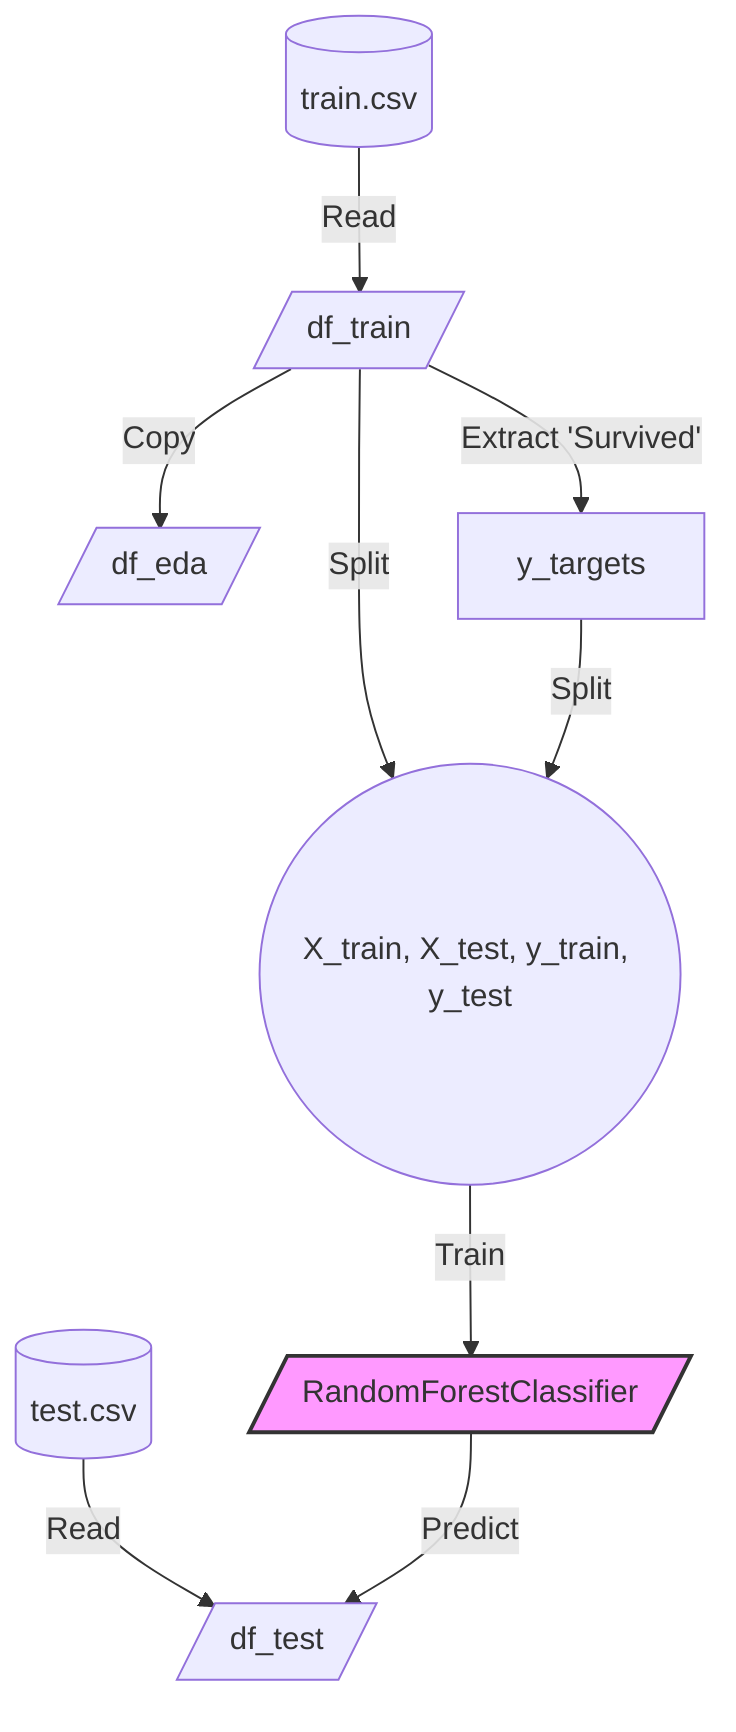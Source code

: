 flowchart TD
    ds1[("train.csv")] -->|Read| df_train
    ds2[("test.csv")] -->|Read| df_test
    
    %% df_train DataFrame containing training data
    df_train[/"df_train"/] -->|Copy| df_eda
    %% df_eda: Exploratory Data Analysis
    df_eda[/"df_eda"/]

    %% y_targets: Target values for training set
    df_train -->|Extract 'Survived'| y_targets
    
    df_train -->|Split| X_split((X_train, X_test, y_train, y_test))
    y_targets -->|Split| X_split
    
    %% Splitting Data: Training and Testing
    X_split -->|Train| rf_model
    
    %% RandomForestClassifier Model
    rf_model[/"RandomForestClassifier"/]:::model
    style rf_model fill:#f9f,stroke:#333,stroke-width:2px;
    
    rf_model -->|Predict| df_test
    df_test[/"df_test"/]
    
    classDef model fill:#bbf,stroke:#000,stroke-width:1px;